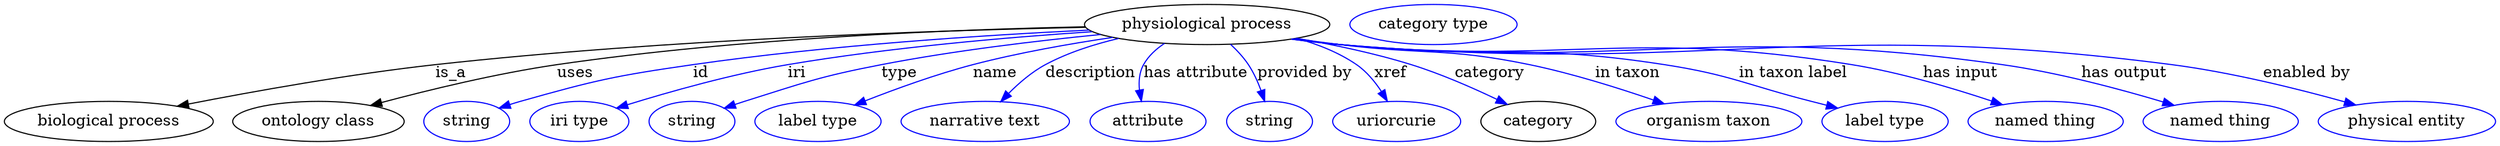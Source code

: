 digraph {
	graph [bb="0,0,2231.9,123"];
	node [label="\N"];
	"physiological process"	[height=0.5,
		label="physiological process",
		pos="1076.6,105",
		width=3.0511];
	"biological process"	[height=0.5,
		pos="93.592,18",
		width=2.5998];
	"physiological process" -> "biological process"	[label=is_a,
		lp="400.59,61.5",
		pos="e,155.03,31.664 967.82,102.45 831.59,99.607 591.21,91.568 386.59,69 310.47,60.604 224.13,45.138 165.01,33.621"];
	"ontology class"	[height=0.5,
		pos="281.59,18",
		width=2.1304];
	"physiological process" -> "ontology class"	[label=uses,
		lp="512.09,61.5",
		pos="e,328.33,32.335 967.34,102.92 850.14,100.49 658.83,92.811 495.59,69 441.48,61.106 380.87,46.378 338.01,34.942"];
	id	[color=blue,
		height=0.5,
		label=string,
		pos="414.59,18",
		width=1.0652];
	"physiological process" -> id	[color=blue,
		label=id,
		lp="624.59,61.5",
		pos="e,443.59,29.954 970.87,99.954 877.56,95.429 738.03,86.333 617.59,69 547.88,58.967 530.38,55.131 462.59,36 459.49,35.124 456.29,34.151 \
453.09,33.129",
		style=solid];
	iri	[color=blue,
		height=0.5,
		label="iri type",
		pos="515.59,18",
		width=1.2277];
	"physiological process" -> iri	[color=blue,
		label=iri,
		lp="710.59,61.5",
		pos="e,548.96,29.942 973.66,98.533 898.23,93.517 793.57,84.454 702.59,69 652.41,60.476 596.15,44.535 558.57,32.939",
		style=solid];
	type	[color=blue,
		height=0.5,
		label=string,
		pos="616.59,18",
		width=1.0652];
	"physiological process" -> type	[color=blue,
		label=type,
		lp="801.59,61.5",
		pos="e,645.55,29.898 981.03,96.016 923.98,90.379 850.28,81.57 785.59,69 730.45,58.285 717.16,52.901 663.59,36 660.84,35.131 658.01,34.201 \
655.16,33.24",
		style=solid];
	name	[color=blue,
		height=0.5,
		label="label type",
		pos="729.59,18",
		width=1.5707];
	"physiological process" -> name	[color=blue,
		label=name,
		lp="887.59,61.5",
		pos="e,762.24,32.737 992.21,93.434 953.84,87.721 908.07,79.628 867.59,69 834.77,60.383 798.76,47.204 771.76,36.54",
		style=solid];
	description	[color=blue,
		height=0.5,
		label="narrative text",
		pos="879.59,18",
		width=2.0943];
	"physiological process" -> description	[color=blue,
		label=description,
		lp="972.09,61.5",
		pos="e,892.89,35.782 996.66,92.625 974.69,87.424 951.46,79.89 931.59,69 919.75,62.511 908.66,52.619 899.79,43.342",
		style=solid];
	"has attribute"	[color=blue,
		height=0.5,
		label=attribute,
		pos="1024.6,18",
		width=1.4443];
	"physiological process" -> "has attribute"	[color=blue,
		label="has attribute",
		lp="1066.6,61.5",
		pos="e,1018.1,36.221 1038.4,88.04 1030.9,83.079 1024,76.803 1019.6,69 1015.7,62.118 1015.2,53.863 1016.2,46.061",
		style=solid];
	"provided by"	[color=blue,
		height=0.5,
		label=string,
		pos="1132.6,18",
		width=1.0652];
	"physiological process" -> "provided by"	[color=blue,
		label="provided by",
		lp="1164.1,61.5",
		pos="e,1128.2,36.115 1097.5,87.288 1103.3,81.912 1109.2,75.621 1113.6,69 1118.3,61.938 1122.1,53.545 1125,45.671",
		style=solid];
	xref	[color=blue,
		height=0.5,
		label=uriorcurie,
		pos="1246.6,18",
		width=1.5887];
	"physiological process" -> xref	[color=blue,
		label=xref,
		lp="1241.1,61.5",
		pos="e,1238.2,36.236 1156.7,92.641 1175.5,87.47 1194.6,79.947 1210.6,69 1219.6,62.829 1227.1,53.638 1233,44.813",
		style=solid];
	category	[height=0.5,
		pos="1373.6,18",
		width=1.4263];
	"physiological process" -> category	[color=blue,
		label=category,
		lp="1330.1,61.5",
		pos="e,1345.7,33.349 1156.8,92.665 1189.1,87.065 1226.5,79.266 1259.6,69 1286,60.791 1314.5,48.285 1336.4,37.834",
		style=solid];
	"in taxon"	[color=blue,
		height=0.5,
		label="organism taxon",
		pos="1526.6,18",
		width=2.3109];
	"physiological process" -> "in taxon"	[color=blue,
		label="in taxon",
		lp="1453.6,61.5",
		pos="e,1486.5,33.866 1155.3,92.348 1168.7,90.475 1182.5,88.622 1195.6,87 1271,77.626 1291.2,84.34 1365.6,69 1403.5,61.188 1445.2,48.112 \
1476.6,37.291",
		style=solid];
	"in taxon label"	[color=blue,
		height=0.5,
		label="label type",
		pos="1684.6,18",
		width=1.5707];
	"physiological process" -> "in taxon label"	[color=blue,
		label="in taxon label",
		lp="1602.1,61.5",
		pos="e,1642,30.018 1153.6,92.078 1167.6,90.181 1182,88.39 1195.6,87 1324.5,73.827 1358.5,88.797 1486.6,69 1546.4,59.761 1560,50.875 1618.6,\
36 1623,34.889 1627.5,33.732 1632.1,32.567",
		style=solid];
	"has input"	[color=blue,
		height=0.5,
		label="named thing",
		pos="1828.6,18",
		width=1.9318];
	"physiological process" -> "has input"	[color=blue,
		label="has input",
		lp="1752.1,61.5",
		pos="e,1789.8,33.06 1152.6,91.951 1166.9,90.031 1181.7,88.264 1195.6,87 1398.9,68.54 1453,101.43 1654.6,69 1697.8,62.048 1745.5,47.865 \
1780,36.374",
		style=solid];
	"has output"	[color=blue,
		height=0.5,
		label="named thing",
		pos="1985.6,18",
		width=1.9318];
	"physiological process" -> "has output"	[color=blue,
		label="has output",
		lp="1899.1,61.5",
		pos="e,1943.7,32.543 1152.3,91.893 1166.7,89.966 1181.6,88.211 1195.6,87 1458.7,64.288 1528.1,105.87 1789.6,69 1839.4,61.973 1894.9,47.138 \
1934.1,35.442",
		style=solid];
	"enabled by"	[color=blue,
		height=0.5,
		label="physical entity",
		pos="2152.6,18",
		width=2.2026];
	"physiological process" -> "enabled by"	[color=blue,
		label="enabled by",
		lp="2063.1,61.5",
		pos="e,2106.6,32.835 1152,91.865 1166.4,89.928 1181.4,88.177 1195.6,87 1526.1,59.501 1612.7,111.47 1941.6,69 1995,62.105 2054.6,47.306 \
2096.8,35.588",
		style=solid];
	"named thing_category"	[color=blue,
		height=0.5,
		label="category type",
		pos="1279.6,105",
		width=2.0762];
}
